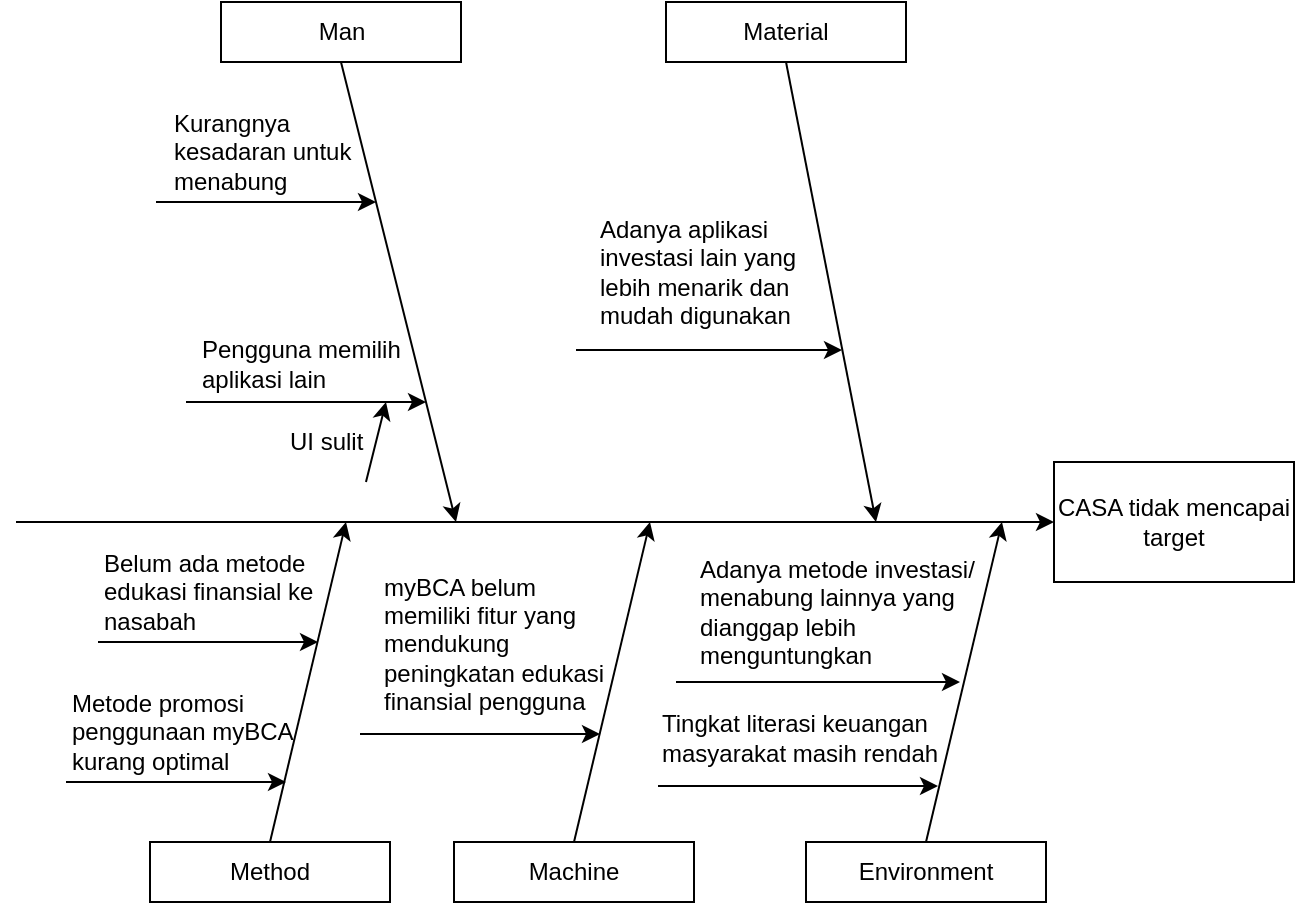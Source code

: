 <mxfile version="26.2.14">
  <diagram name="Page-1" id="qfDzfwDS7NNxpKFlNezq">
    <mxGraphModel dx="1139" dy="552" grid="1" gridSize="10" guides="1" tooltips="1" connect="1" arrows="1" fold="1" page="1" pageScale="1" pageWidth="850" pageHeight="1100" math="0" shadow="0">
      <root>
        <mxCell id="0" />
        <mxCell id="1" parent="0" />
        <mxCell id="76y8zhwa9Jyq83_iabyD-1" value="CASA tidak mencapai target" style="rounded=0;whiteSpace=wrap;html=1;" vertex="1" parent="1">
          <mxGeometry x="559" y="450" width="120" height="60" as="geometry" />
        </mxCell>
        <mxCell id="76y8zhwa9Jyq83_iabyD-2" value="" style="endArrow=classic;html=1;rounded=0;entryX=0;entryY=0.5;entryDx=0;entryDy=0;" edge="1" parent="1" target="76y8zhwa9Jyq83_iabyD-1">
          <mxGeometry width="50" height="50" relative="1" as="geometry">
            <mxPoint x="40" y="480" as="sourcePoint" />
            <mxPoint x="520" y="280" as="targetPoint" />
          </mxGeometry>
        </mxCell>
        <mxCell id="76y8zhwa9Jyq83_iabyD-3" value="Man" style="rounded=0;whiteSpace=wrap;html=1;" vertex="1" parent="1">
          <mxGeometry x="142.5" y="220" width="120" height="30" as="geometry" />
        </mxCell>
        <mxCell id="76y8zhwa9Jyq83_iabyD-4" value="" style="endArrow=classic;html=1;rounded=0;exitX=0.5;exitY=1;exitDx=0;exitDy=0;" edge="1" parent="1" source="76y8zhwa9Jyq83_iabyD-3">
          <mxGeometry width="50" height="50" relative="1" as="geometry">
            <mxPoint x="280" y="370" as="sourcePoint" />
            <mxPoint x="260" y="480" as="targetPoint" />
          </mxGeometry>
        </mxCell>
        <mxCell id="76y8zhwa9Jyq83_iabyD-5" value="" style="endArrow=classic;html=1;rounded=0;" edge="1" parent="1">
          <mxGeometry width="50" height="50" relative="1" as="geometry">
            <mxPoint x="125" y="420" as="sourcePoint" />
            <mxPoint x="245" y="420" as="targetPoint" />
          </mxGeometry>
        </mxCell>
        <mxCell id="76y8zhwa9Jyq83_iabyD-6" value="Pengguna memilih aplikasi lain" style="text;html=1;align=left;verticalAlign=middle;whiteSpace=wrap;rounded=0;" vertex="1" parent="1">
          <mxGeometry x="131" y="386" width="110" height="30" as="geometry" />
        </mxCell>
        <mxCell id="76y8zhwa9Jyq83_iabyD-7" value="" style="endArrow=classic;html=1;rounded=0;" edge="1" parent="1">
          <mxGeometry width="50" height="50" relative="1" as="geometry">
            <mxPoint x="215" y="460" as="sourcePoint" />
            <mxPoint x="225" y="420" as="targetPoint" />
          </mxGeometry>
        </mxCell>
        <mxCell id="76y8zhwa9Jyq83_iabyD-8" value="UI sulit" style="text;html=1;align=left;verticalAlign=middle;whiteSpace=wrap;rounded=0;" vertex="1" parent="1">
          <mxGeometry x="175" y="430" width="45" height="20" as="geometry" />
        </mxCell>
        <mxCell id="76y8zhwa9Jyq83_iabyD-10" value="" style="endArrow=classic;html=1;rounded=0;" edge="1" parent="1">
          <mxGeometry width="50" height="50" relative="1" as="geometry">
            <mxPoint x="110" y="320" as="sourcePoint" />
            <mxPoint x="220" y="320" as="targetPoint" />
          </mxGeometry>
        </mxCell>
        <mxCell id="76y8zhwa9Jyq83_iabyD-11" value="Kurangnya kesadaran untuk menabung" style="text;html=1;align=left;verticalAlign=middle;whiteSpace=wrap;rounded=0;" vertex="1" parent="1">
          <mxGeometry x="117" y="280" width="100" height="30" as="geometry" />
        </mxCell>
        <mxCell id="76y8zhwa9Jyq83_iabyD-12" value="Material" style="rounded=0;whiteSpace=wrap;html=1;" vertex="1" parent="1">
          <mxGeometry x="365" y="220" width="120" height="30" as="geometry" />
        </mxCell>
        <mxCell id="76y8zhwa9Jyq83_iabyD-13" value="" style="endArrow=classic;html=1;rounded=0;exitX=0.5;exitY=1;exitDx=0;exitDy=0;" edge="1" parent="1" source="76y8zhwa9Jyq83_iabyD-12">
          <mxGeometry width="50" height="50" relative="1" as="geometry">
            <mxPoint x="230" y="260" as="sourcePoint" />
            <mxPoint x="470" y="480" as="targetPoint" />
          </mxGeometry>
        </mxCell>
        <mxCell id="76y8zhwa9Jyq83_iabyD-14" value="" style="endArrow=classic;html=1;rounded=0;" edge="1" parent="1">
          <mxGeometry width="50" height="50" relative="1" as="geometry">
            <mxPoint x="320" y="394" as="sourcePoint" />
            <mxPoint x="453" y="394" as="targetPoint" />
          </mxGeometry>
        </mxCell>
        <mxCell id="76y8zhwa9Jyq83_iabyD-15" value="Adanya aplikasi investasi lain yang lebih menarik dan mudah digunakan" style="text;html=1;align=left;verticalAlign=middle;whiteSpace=wrap;rounded=0;" vertex="1" parent="1">
          <mxGeometry x="330" y="330" width="121" height="50" as="geometry" />
        </mxCell>
        <mxCell id="76y8zhwa9Jyq83_iabyD-16" value="Method" style="rounded=0;whiteSpace=wrap;html=1;" vertex="1" parent="1">
          <mxGeometry x="107" y="640" width="120" height="30" as="geometry" />
        </mxCell>
        <mxCell id="76y8zhwa9Jyq83_iabyD-17" value="" style="endArrow=classic;html=1;rounded=0;exitX=0.5;exitY=0;exitDx=0;exitDy=0;" edge="1" parent="1" source="76y8zhwa9Jyq83_iabyD-16">
          <mxGeometry width="50" height="50" relative="1" as="geometry">
            <mxPoint x="405" y="490" as="sourcePoint" />
            <mxPoint x="205" y="480" as="targetPoint" />
          </mxGeometry>
        </mxCell>
        <mxCell id="76y8zhwa9Jyq83_iabyD-19" value="" style="endArrow=classic;html=1;rounded=0;" edge="1" parent="1">
          <mxGeometry width="50" height="50" relative="1" as="geometry">
            <mxPoint x="81" y="540" as="sourcePoint" />
            <mxPoint x="191" y="540" as="targetPoint" />
          </mxGeometry>
        </mxCell>
        <mxCell id="76y8zhwa9Jyq83_iabyD-20" value="Belum ada metode edukasi finansial ke nasabah" style="text;html=1;align=left;verticalAlign=middle;whiteSpace=wrap;rounded=0;" vertex="1" parent="1">
          <mxGeometry x="82" y="500" width="118" height="30" as="geometry" />
        </mxCell>
        <mxCell id="76y8zhwa9Jyq83_iabyD-21" value="" style="endArrow=classic;html=1;rounded=0;" edge="1" parent="1">
          <mxGeometry width="50" height="50" relative="1" as="geometry">
            <mxPoint x="65" y="610" as="sourcePoint" />
            <mxPoint x="175" y="610" as="targetPoint" />
          </mxGeometry>
        </mxCell>
        <mxCell id="76y8zhwa9Jyq83_iabyD-22" value="Metode promosi penggunaan myBCA kurang optimal" style="text;html=1;align=left;verticalAlign=middle;whiteSpace=wrap;rounded=0;" vertex="1" parent="1">
          <mxGeometry x="66" y="570" width="118" height="30" as="geometry" />
        </mxCell>
        <mxCell id="76y8zhwa9Jyq83_iabyD-29" value="Machine" style="rounded=0;whiteSpace=wrap;html=1;" vertex="1" parent="1">
          <mxGeometry x="259" y="640" width="120" height="30" as="geometry" />
        </mxCell>
        <mxCell id="76y8zhwa9Jyq83_iabyD-30" value="" style="endArrow=classic;html=1;rounded=0;exitX=0.5;exitY=0;exitDx=0;exitDy=0;" edge="1" parent="1" source="76y8zhwa9Jyq83_iabyD-29">
          <mxGeometry width="50" height="50" relative="1" as="geometry">
            <mxPoint x="557" y="490" as="sourcePoint" />
            <mxPoint x="357" y="480" as="targetPoint" />
          </mxGeometry>
        </mxCell>
        <mxCell id="76y8zhwa9Jyq83_iabyD-33" value="" style="endArrow=classic;html=1;rounded=0;" edge="1" parent="1">
          <mxGeometry width="50" height="50" relative="1" as="geometry">
            <mxPoint x="212" y="586" as="sourcePoint" />
            <mxPoint x="332" y="586" as="targetPoint" />
          </mxGeometry>
        </mxCell>
        <mxCell id="76y8zhwa9Jyq83_iabyD-34" value="myBCA belum memiliki fitur yang mendukung peningkatan edukasi finansial pengguna" style="text;html=1;align=left;verticalAlign=middle;whiteSpace=wrap;rounded=0;" vertex="1" parent="1">
          <mxGeometry x="222" y="526" width="115" height="30" as="geometry" />
        </mxCell>
        <mxCell id="76y8zhwa9Jyq83_iabyD-49" value="Environment" style="rounded=0;whiteSpace=wrap;html=1;" vertex="1" parent="1">
          <mxGeometry x="435" y="640" width="120" height="30" as="geometry" />
        </mxCell>
        <mxCell id="76y8zhwa9Jyq83_iabyD-50" value="" style="endArrow=classic;html=1;rounded=0;exitX=0.5;exitY=0;exitDx=0;exitDy=0;" edge="1" parent="1" source="76y8zhwa9Jyq83_iabyD-49">
          <mxGeometry width="50" height="50" relative="1" as="geometry">
            <mxPoint x="733" y="490" as="sourcePoint" />
            <mxPoint x="533" y="480" as="targetPoint" />
          </mxGeometry>
        </mxCell>
        <mxCell id="76y8zhwa9Jyq83_iabyD-51" value="" style="endArrow=classic;html=1;rounded=0;" edge="1" parent="1">
          <mxGeometry width="50" height="50" relative="1" as="geometry">
            <mxPoint x="370" y="560" as="sourcePoint" />
            <mxPoint x="512" y="560" as="targetPoint" />
          </mxGeometry>
        </mxCell>
        <mxCell id="76y8zhwa9Jyq83_iabyD-52" value="Adanya metode investasi/ menabung lainnya yang dianggap lebih menguntungkan" style="text;html=1;align=left;verticalAlign=middle;whiteSpace=wrap;rounded=0;" vertex="1" parent="1">
          <mxGeometry x="380" y="490" width="140" height="70" as="geometry" />
        </mxCell>
        <mxCell id="76y8zhwa9Jyq83_iabyD-53" value="" style="endArrow=classic;html=1;rounded=0;" edge="1" parent="1">
          <mxGeometry width="50" height="50" relative="1" as="geometry">
            <mxPoint x="361" y="612" as="sourcePoint" />
            <mxPoint x="501" y="612" as="targetPoint" />
          </mxGeometry>
        </mxCell>
        <mxCell id="76y8zhwa9Jyq83_iabyD-54" value="Tingkat literasi keuangan masyarakat masih rendah" style="text;html=1;align=left;verticalAlign=middle;whiteSpace=wrap;rounded=0;" vertex="1" parent="1">
          <mxGeometry x="361" y="573" width="146" height="30" as="geometry" />
        </mxCell>
      </root>
    </mxGraphModel>
  </diagram>
</mxfile>
